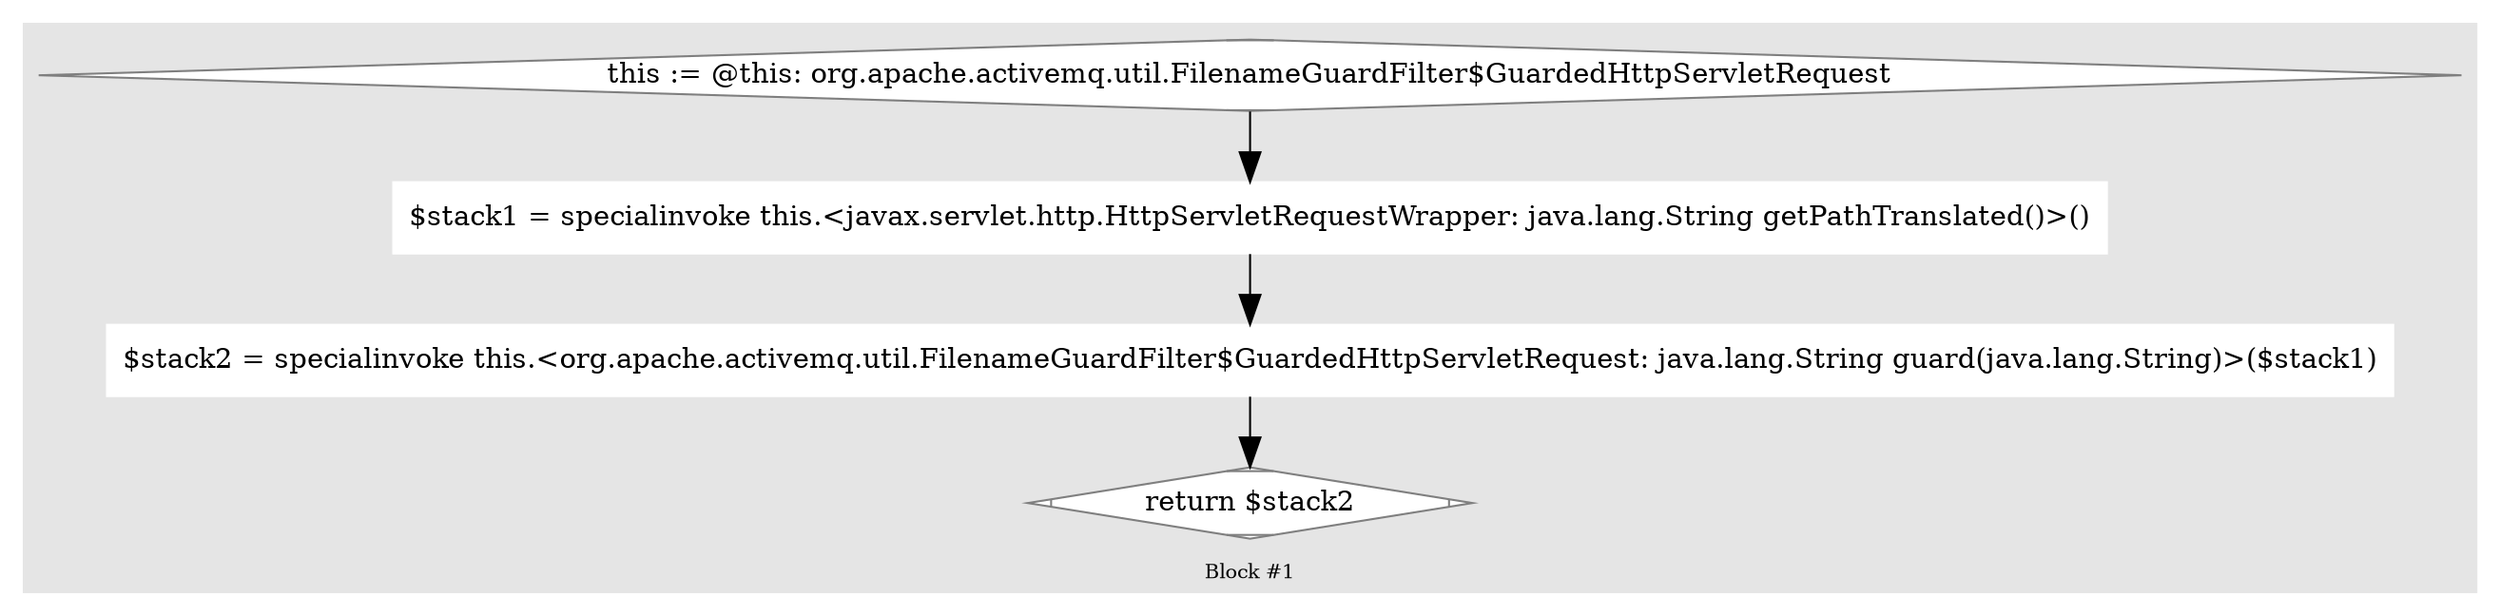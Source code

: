 digraph G {
	compound=true
	labelloc=b
	style=filled
	color=gray90
	node [shape=box,style=filled,color=white]
	edge [fontsize=10,arrowsize=1.5,fontcolor=grey40]
	fontsize=10

//  lines [86: 86] 
	subgraph cluster_1753127384 { 
		label = "Block #1"
		1970436060[label="this := @this: org.apache.activemq.util.FilenameGuardFilter$GuardedHttpServletRequest",shape=Mdiamond,color=grey50,fillcolor=white]
		931675031[label="$stack1 = specialinvoke this.&lt;javax.servlet.http.HttpServletRequestWrapper: java.lang.String getPathTranslated()&gt;()"]
		111900554[label="$stack2 = specialinvoke this.&lt;org.apache.activemq.util.FilenameGuardFilter$GuardedHttpServletRequest: java.lang.String guard(java.lang.String)&gt;($stack1)"]
		1312381159[label="return $stack2",shape=Mdiamond,color=grey50,fillcolor=white]

		1970436060 -> 931675031 -> 111900554 -> 1312381159
	}

}